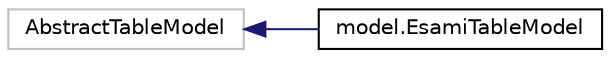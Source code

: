 digraph "Grafico della gerarchia delle classi"
{
 // LATEX_PDF_SIZE
  edge [fontname="Helvetica",fontsize="10",labelfontname="Helvetica",labelfontsize="10"];
  node [fontname="Helvetica",fontsize="10",shape=record];
  rankdir="LR";
  Node10 [label="AbstractTableModel",height=0.2,width=0.4,color="grey75", fillcolor="white", style="filled",tooltip=" "];
  Node10 -> Node0 [dir="back",color="midnightblue",fontsize="10",style="solid",fontname="Helvetica"];
  Node0 [label="model.EsamiTableModel",height=0.2,width=0.4,color="black", fillcolor="white", style="filled",URL="$classmodel_1_1EsamiTableModel.html",tooltip=" "];
}

